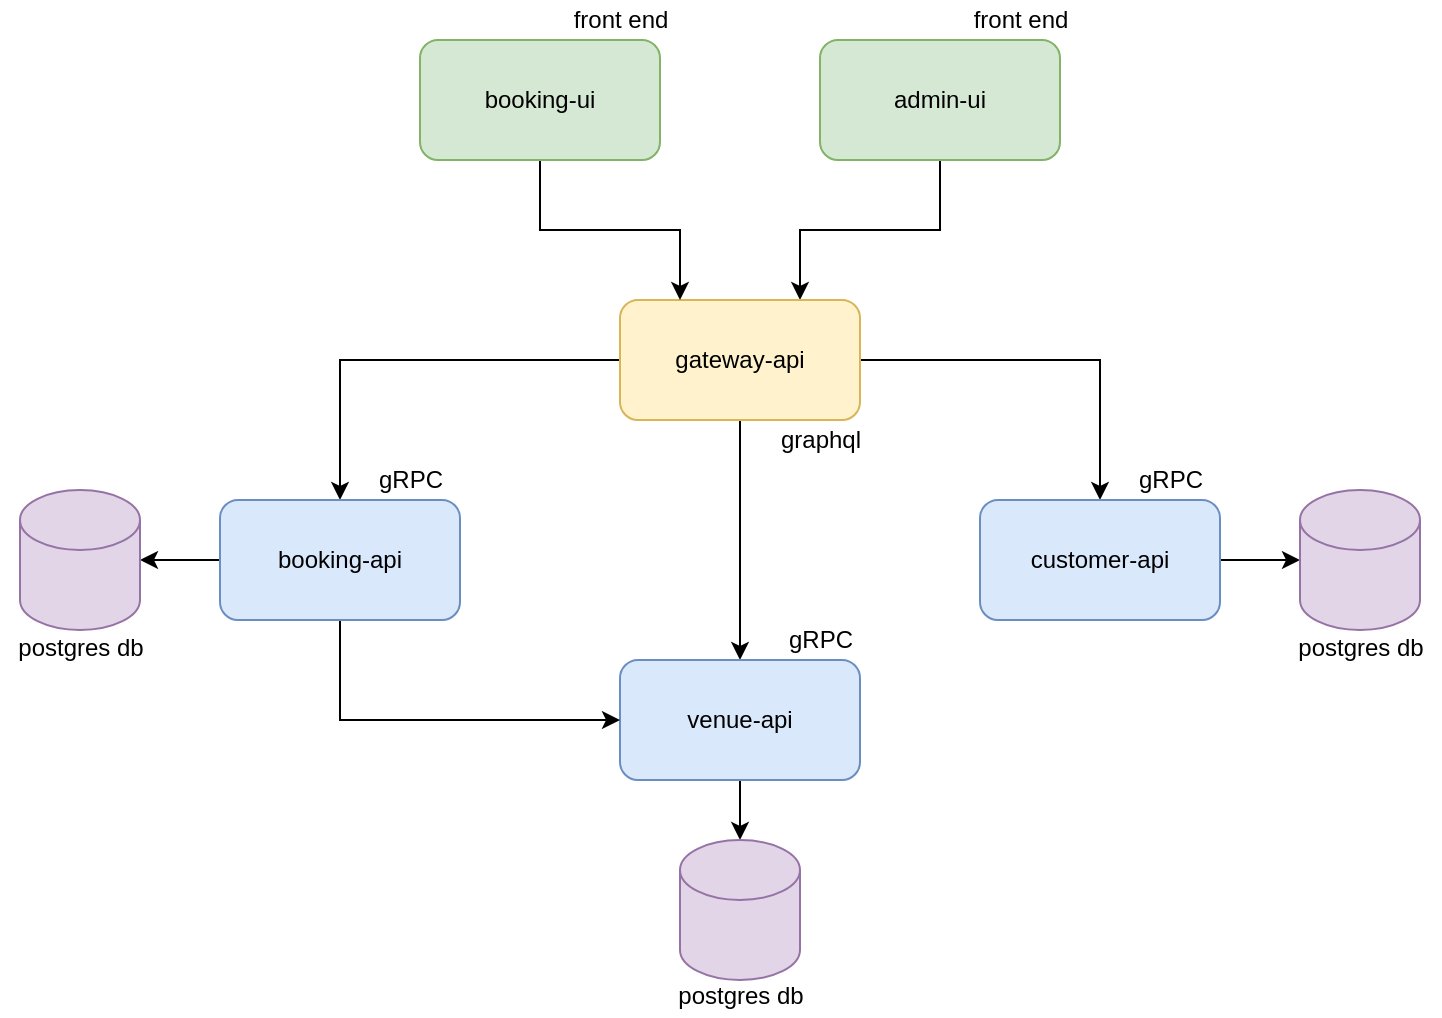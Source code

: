 <mxfile version="14.2.9" type="device"><diagram id="C5RBs43oDa-KdzZeNtuy" name="Page-1"><mxGraphModel dx="512" dy="1054" grid="1" gridSize="10" guides="1" tooltips="1" connect="1" arrows="1" fold="1" page="1" pageScale="1" pageWidth="827" pageHeight="1169" math="0" shadow="0"><root><mxCell id="WIyWlLk6GJQsqaUBKTNV-0"/><mxCell id="WIyWlLk6GJQsqaUBKTNV-1" parent="WIyWlLk6GJQsqaUBKTNV-0"/><mxCell id="syDr2TiGHhIvkoM5_QJ2-5" style="edgeStyle=orthogonalEdgeStyle;rounded=0;orthogonalLoop=1;jettySize=auto;html=1;exitX=0.5;exitY=1;exitDx=0;exitDy=0;entryX=0.75;entryY=0;entryDx=0;entryDy=0;" edge="1" parent="WIyWlLk6GJQsqaUBKTNV-1" source="LgPO5UfluMZRn8V3v8zp-0" target="LgPO5UfluMZRn8V3v8zp-2"><mxGeometry relative="1" as="geometry"/></mxCell><mxCell id="LgPO5UfluMZRn8V3v8zp-0" value="admin-ui" style="rounded=1;whiteSpace=wrap;html=1;fillColor=#d5e8d4;strokeColor=#82b366;" parent="WIyWlLk6GJQsqaUBKTNV-1" vertex="1"><mxGeometry x="460" y="70" width="120" height="60" as="geometry"/></mxCell><mxCell id="LgPO5UfluMZRn8V3v8zp-8" style="edgeStyle=orthogonalEdgeStyle;rounded=0;orthogonalLoop=1;jettySize=auto;html=1;exitX=0;exitY=0.5;exitDx=0;exitDy=0;entryX=0.5;entryY=0;entryDx=0;entryDy=0;" parent="WIyWlLk6GJQsqaUBKTNV-1" source="LgPO5UfluMZRn8V3v8zp-2" target="LgPO5UfluMZRn8V3v8zp-6" edge="1"><mxGeometry relative="1" as="geometry"/></mxCell><mxCell id="LgPO5UfluMZRn8V3v8zp-10" style="edgeStyle=orthogonalEdgeStyle;rounded=0;orthogonalLoop=1;jettySize=auto;html=1;exitX=0.5;exitY=1;exitDx=0;exitDy=0;" parent="WIyWlLk6GJQsqaUBKTNV-1" source="LgPO5UfluMZRn8V3v8zp-2" target="LgPO5UfluMZRn8V3v8zp-5" edge="1"><mxGeometry relative="1" as="geometry"/></mxCell><mxCell id="gP_Zahi7P6N04vvcvAa0-2" style="edgeStyle=orthogonalEdgeStyle;rounded=0;orthogonalLoop=1;jettySize=auto;html=1;exitX=1;exitY=0.5;exitDx=0;exitDy=0;entryX=0.5;entryY=0;entryDx=0;entryDy=0;" parent="WIyWlLk6GJQsqaUBKTNV-1" source="LgPO5UfluMZRn8V3v8zp-2" target="gP_Zahi7P6N04vvcvAa0-0" edge="1"><mxGeometry relative="1" as="geometry"/></mxCell><mxCell id="LgPO5UfluMZRn8V3v8zp-2" value="gateway-api" style="rounded=1;whiteSpace=wrap;html=1;fillColor=#fff2cc;strokeColor=#d6b656;" parent="WIyWlLk6GJQsqaUBKTNV-1" vertex="1"><mxGeometry x="360" y="200" width="120" height="60" as="geometry"/></mxCell><mxCell id="LgPO5UfluMZRn8V3v8zp-19" style="edgeStyle=orthogonalEdgeStyle;rounded=0;orthogonalLoop=1;jettySize=auto;html=1;exitX=0.5;exitY=1;exitDx=0;exitDy=0;" parent="WIyWlLk6GJQsqaUBKTNV-1" source="LgPO5UfluMZRn8V3v8zp-5" target="LgPO5UfluMZRn8V3v8zp-18" edge="1"><mxGeometry relative="1" as="geometry"/></mxCell><mxCell id="LgPO5UfluMZRn8V3v8zp-5" value="venue-api" style="rounded=1;whiteSpace=wrap;html=1;fillColor=#dae8fc;strokeColor=#6c8ebf;" parent="WIyWlLk6GJQsqaUBKTNV-1" vertex="1"><mxGeometry x="360" y="380" width="120" height="60" as="geometry"/></mxCell><mxCell id="LgPO5UfluMZRn8V3v8zp-9" style="edgeStyle=orthogonalEdgeStyle;rounded=0;orthogonalLoop=1;jettySize=auto;html=1;exitX=0.5;exitY=1;exitDx=0;exitDy=0;entryX=0;entryY=0.5;entryDx=0;entryDy=0;" parent="WIyWlLk6GJQsqaUBKTNV-1" source="LgPO5UfluMZRn8V3v8zp-6" target="LgPO5UfluMZRn8V3v8zp-5" edge="1"><mxGeometry relative="1" as="geometry"/></mxCell><mxCell id="LgPO5UfluMZRn8V3v8zp-17" style="edgeStyle=orthogonalEdgeStyle;rounded=0;orthogonalLoop=1;jettySize=auto;html=1;exitX=0;exitY=0.5;exitDx=0;exitDy=0;entryX=1;entryY=0.5;entryDx=0;entryDy=0;entryPerimeter=0;" parent="WIyWlLk6GJQsqaUBKTNV-1" source="LgPO5UfluMZRn8V3v8zp-6" target="LgPO5UfluMZRn8V3v8zp-16" edge="1"><mxGeometry relative="1" as="geometry"/></mxCell><mxCell id="LgPO5UfluMZRn8V3v8zp-6" value="booking-api" style="rounded=1;whiteSpace=wrap;html=1;fillColor=#dae8fc;strokeColor=#6c8ebf;" parent="WIyWlLk6GJQsqaUBKTNV-1" vertex="1"><mxGeometry x="160" y="300" width="120" height="60" as="geometry"/></mxCell><mxCell id="LgPO5UfluMZRn8V3v8zp-12" value="front end" style="text;html=1;align=center;verticalAlign=middle;resizable=0;points=[];autosize=1;" parent="WIyWlLk6GJQsqaUBKTNV-1" vertex="1"><mxGeometry x="530" y="50" width="60" height="20" as="geometry"/></mxCell><mxCell id="LgPO5UfluMZRn8V3v8zp-13" value="graphql" style="text;html=1;align=center;verticalAlign=middle;resizable=0;points=[];autosize=1;" parent="WIyWlLk6GJQsqaUBKTNV-1" vertex="1"><mxGeometry x="430" y="260" width="60" height="20" as="geometry"/></mxCell><mxCell id="LgPO5UfluMZRn8V3v8zp-14" value="gRPC" style="text;html=1;align=center;verticalAlign=middle;resizable=0;points=[];autosize=1;" parent="WIyWlLk6GJQsqaUBKTNV-1" vertex="1"><mxGeometry x="435" y="360" width="50" height="20" as="geometry"/></mxCell><mxCell id="LgPO5UfluMZRn8V3v8zp-15" value="gRPC" style="text;html=1;align=center;verticalAlign=middle;resizable=0;points=[];autosize=1;" parent="WIyWlLk6GJQsqaUBKTNV-1" vertex="1"><mxGeometry x="230" y="280" width="50" height="20" as="geometry"/></mxCell><mxCell id="LgPO5UfluMZRn8V3v8zp-16" value="" style="shape=cylinder3;whiteSpace=wrap;html=1;boundedLbl=1;backgroundOutline=1;size=15;fillColor=#e1d5e7;strokeColor=#9673a6;" parent="WIyWlLk6GJQsqaUBKTNV-1" vertex="1"><mxGeometry x="60" y="295" width="60" height="70" as="geometry"/></mxCell><mxCell id="LgPO5UfluMZRn8V3v8zp-18" value="" style="shape=cylinder3;whiteSpace=wrap;html=1;boundedLbl=1;backgroundOutline=1;size=15;fillColor=#e1d5e7;strokeColor=#9673a6;" parent="WIyWlLk6GJQsqaUBKTNV-1" vertex="1"><mxGeometry x="390" y="470" width="60" height="70" as="geometry"/></mxCell><mxCell id="LgPO5UfluMZRn8V3v8zp-20" value="postgres db" style="text;html=1;align=center;verticalAlign=middle;resizable=0;points=[];autosize=1;" parent="WIyWlLk6GJQsqaUBKTNV-1" vertex="1"><mxGeometry x="50" y="364" width="80" height="20" as="geometry"/></mxCell><mxCell id="LgPO5UfluMZRn8V3v8zp-21" value="postgres db" style="text;html=1;align=center;verticalAlign=middle;resizable=0;points=[];autosize=1;" parent="WIyWlLk6GJQsqaUBKTNV-1" vertex="1"><mxGeometry x="380" y="538" width="80" height="20" as="geometry"/></mxCell><mxCell id="gP_Zahi7P6N04vvcvAa0-5" style="edgeStyle=orthogonalEdgeStyle;rounded=0;orthogonalLoop=1;jettySize=auto;html=1;exitX=1;exitY=0.5;exitDx=0;exitDy=0;entryX=0;entryY=0.5;entryDx=0;entryDy=0;entryPerimeter=0;" parent="WIyWlLk6GJQsqaUBKTNV-1" source="gP_Zahi7P6N04vvcvAa0-0" target="gP_Zahi7P6N04vvcvAa0-3" edge="1"><mxGeometry relative="1" as="geometry"/></mxCell><mxCell id="gP_Zahi7P6N04vvcvAa0-0" value="customer-api" style="rounded=1;whiteSpace=wrap;html=1;fillColor=#dae8fc;strokeColor=#6c8ebf;" parent="WIyWlLk6GJQsqaUBKTNV-1" vertex="1"><mxGeometry x="540" y="300" width="120" height="60" as="geometry"/></mxCell><mxCell id="gP_Zahi7P6N04vvcvAa0-1" value="gRPC" style="text;html=1;align=center;verticalAlign=middle;resizable=0;points=[];autosize=1;" parent="WIyWlLk6GJQsqaUBKTNV-1" vertex="1"><mxGeometry x="610" y="280" width="50" height="20" as="geometry"/></mxCell><mxCell id="gP_Zahi7P6N04vvcvAa0-3" value="" style="shape=cylinder3;whiteSpace=wrap;html=1;boundedLbl=1;backgroundOutline=1;size=15;fillColor=#e1d5e7;strokeColor=#9673a6;" parent="WIyWlLk6GJQsqaUBKTNV-1" vertex="1"><mxGeometry x="700" y="295" width="60" height="70" as="geometry"/></mxCell><mxCell id="gP_Zahi7P6N04vvcvAa0-4" value="postgres db" style="text;html=1;align=center;verticalAlign=middle;resizable=0;points=[];autosize=1;" parent="WIyWlLk6GJQsqaUBKTNV-1" vertex="1"><mxGeometry x="690" y="364" width="80" height="20" as="geometry"/></mxCell><mxCell id="syDr2TiGHhIvkoM5_QJ2-3" style="edgeStyle=orthogonalEdgeStyle;rounded=0;orthogonalLoop=1;jettySize=auto;html=1;exitX=0.5;exitY=1;exitDx=0;exitDy=0;entryX=0.25;entryY=0;entryDx=0;entryDy=0;" edge="1" parent="WIyWlLk6GJQsqaUBKTNV-1" source="syDr2TiGHhIvkoM5_QJ2-0" target="LgPO5UfluMZRn8V3v8zp-2"><mxGeometry relative="1" as="geometry"/></mxCell><mxCell id="syDr2TiGHhIvkoM5_QJ2-0" value="booking-ui" style="rounded=1;whiteSpace=wrap;html=1;fillColor=#d5e8d4;strokeColor=#82b366;" vertex="1" parent="WIyWlLk6GJQsqaUBKTNV-1"><mxGeometry x="260" y="70" width="120" height="60" as="geometry"/></mxCell><mxCell id="syDr2TiGHhIvkoM5_QJ2-1" value="front end" style="text;html=1;align=center;verticalAlign=middle;resizable=0;points=[];autosize=1;" vertex="1" parent="WIyWlLk6GJQsqaUBKTNV-1"><mxGeometry x="330" y="50" width="60" height="20" as="geometry"/></mxCell></root></mxGraphModel></diagram></mxfile>